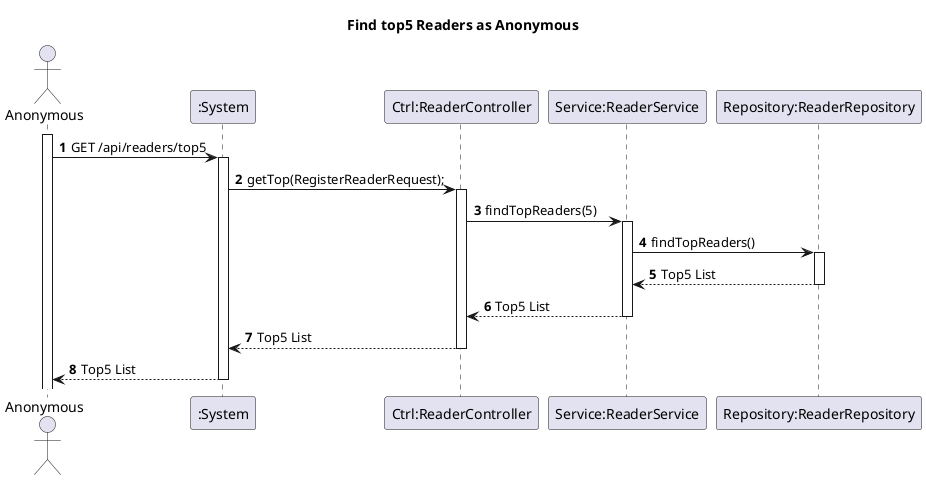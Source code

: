 @startuml
'https://plantuml.com/sequence-diagram
autoactivate on
autonumber

title Find top5 Readers as Anonymous

actor "Anonymous" as Librarian
participant ":System" as System
participant "Ctrl:ReaderController" as Ctrl
participant "Service:ReaderService" as ReaderService
participant "Repository:ReaderRepository" as ReaderRepository

activate Librarian

Librarian -> System: GET /api/readers/top5

System -> Ctrl: getTop(RegisterReaderRequest);

Ctrl -> ReaderService: findTopReaders(5)
ReaderService -> ReaderRepository: findTopReaders()
ReaderRepository --> ReaderService: Top5 List
ReaderService --> Ctrl: Top5 List
Ctrl --> System: Top5 List
System --> Librarian: Top5 List

@enduml

